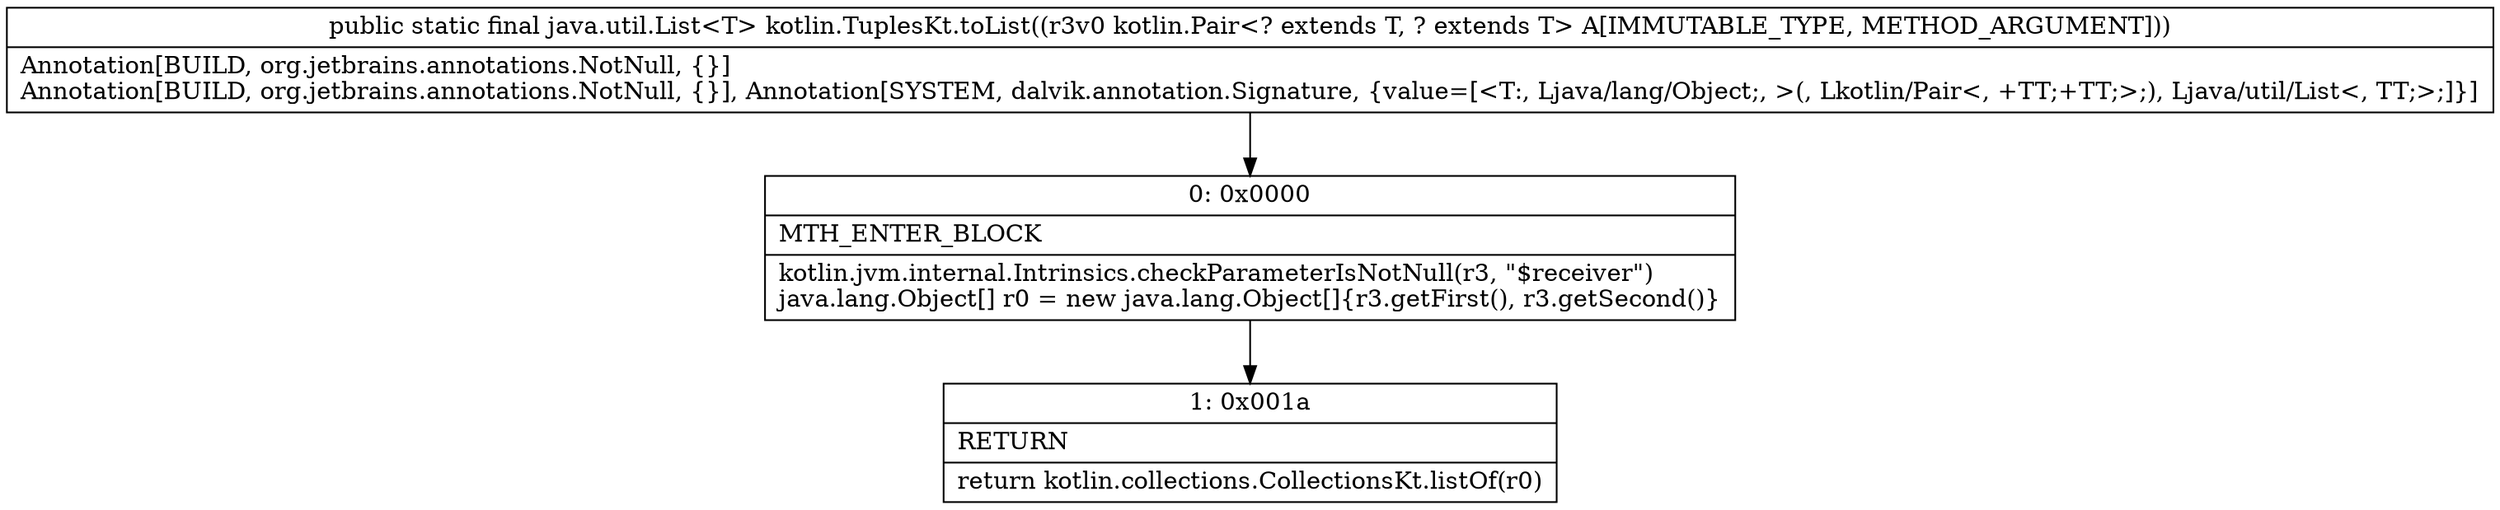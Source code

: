 digraph "CFG forkotlin.TuplesKt.toList(Lkotlin\/Pair;)Ljava\/util\/List;" {
Node_0 [shape=record,label="{0\:\ 0x0000|MTH_ENTER_BLOCK\l|kotlin.jvm.internal.Intrinsics.checkParameterIsNotNull(r3, \"$receiver\")\ljava.lang.Object[] r0 = new java.lang.Object[]\{r3.getFirst(), r3.getSecond()\}\l}"];
Node_1 [shape=record,label="{1\:\ 0x001a|RETURN\l|return kotlin.collections.CollectionsKt.listOf(r0)\l}"];
MethodNode[shape=record,label="{public static final java.util.List\<T\> kotlin.TuplesKt.toList((r3v0 kotlin.Pair\<? extends T, ? extends T\> A[IMMUTABLE_TYPE, METHOD_ARGUMENT]))  | Annotation[BUILD, org.jetbrains.annotations.NotNull, \{\}]\lAnnotation[BUILD, org.jetbrains.annotations.NotNull, \{\}], Annotation[SYSTEM, dalvik.annotation.Signature, \{value=[\<T:, Ljava\/lang\/Object;, \>(, Lkotlin\/Pair\<, +TT;+TT;\>;), Ljava\/util\/List\<, TT;\>;]\}]\l}"];
MethodNode -> Node_0;
Node_0 -> Node_1;
}

